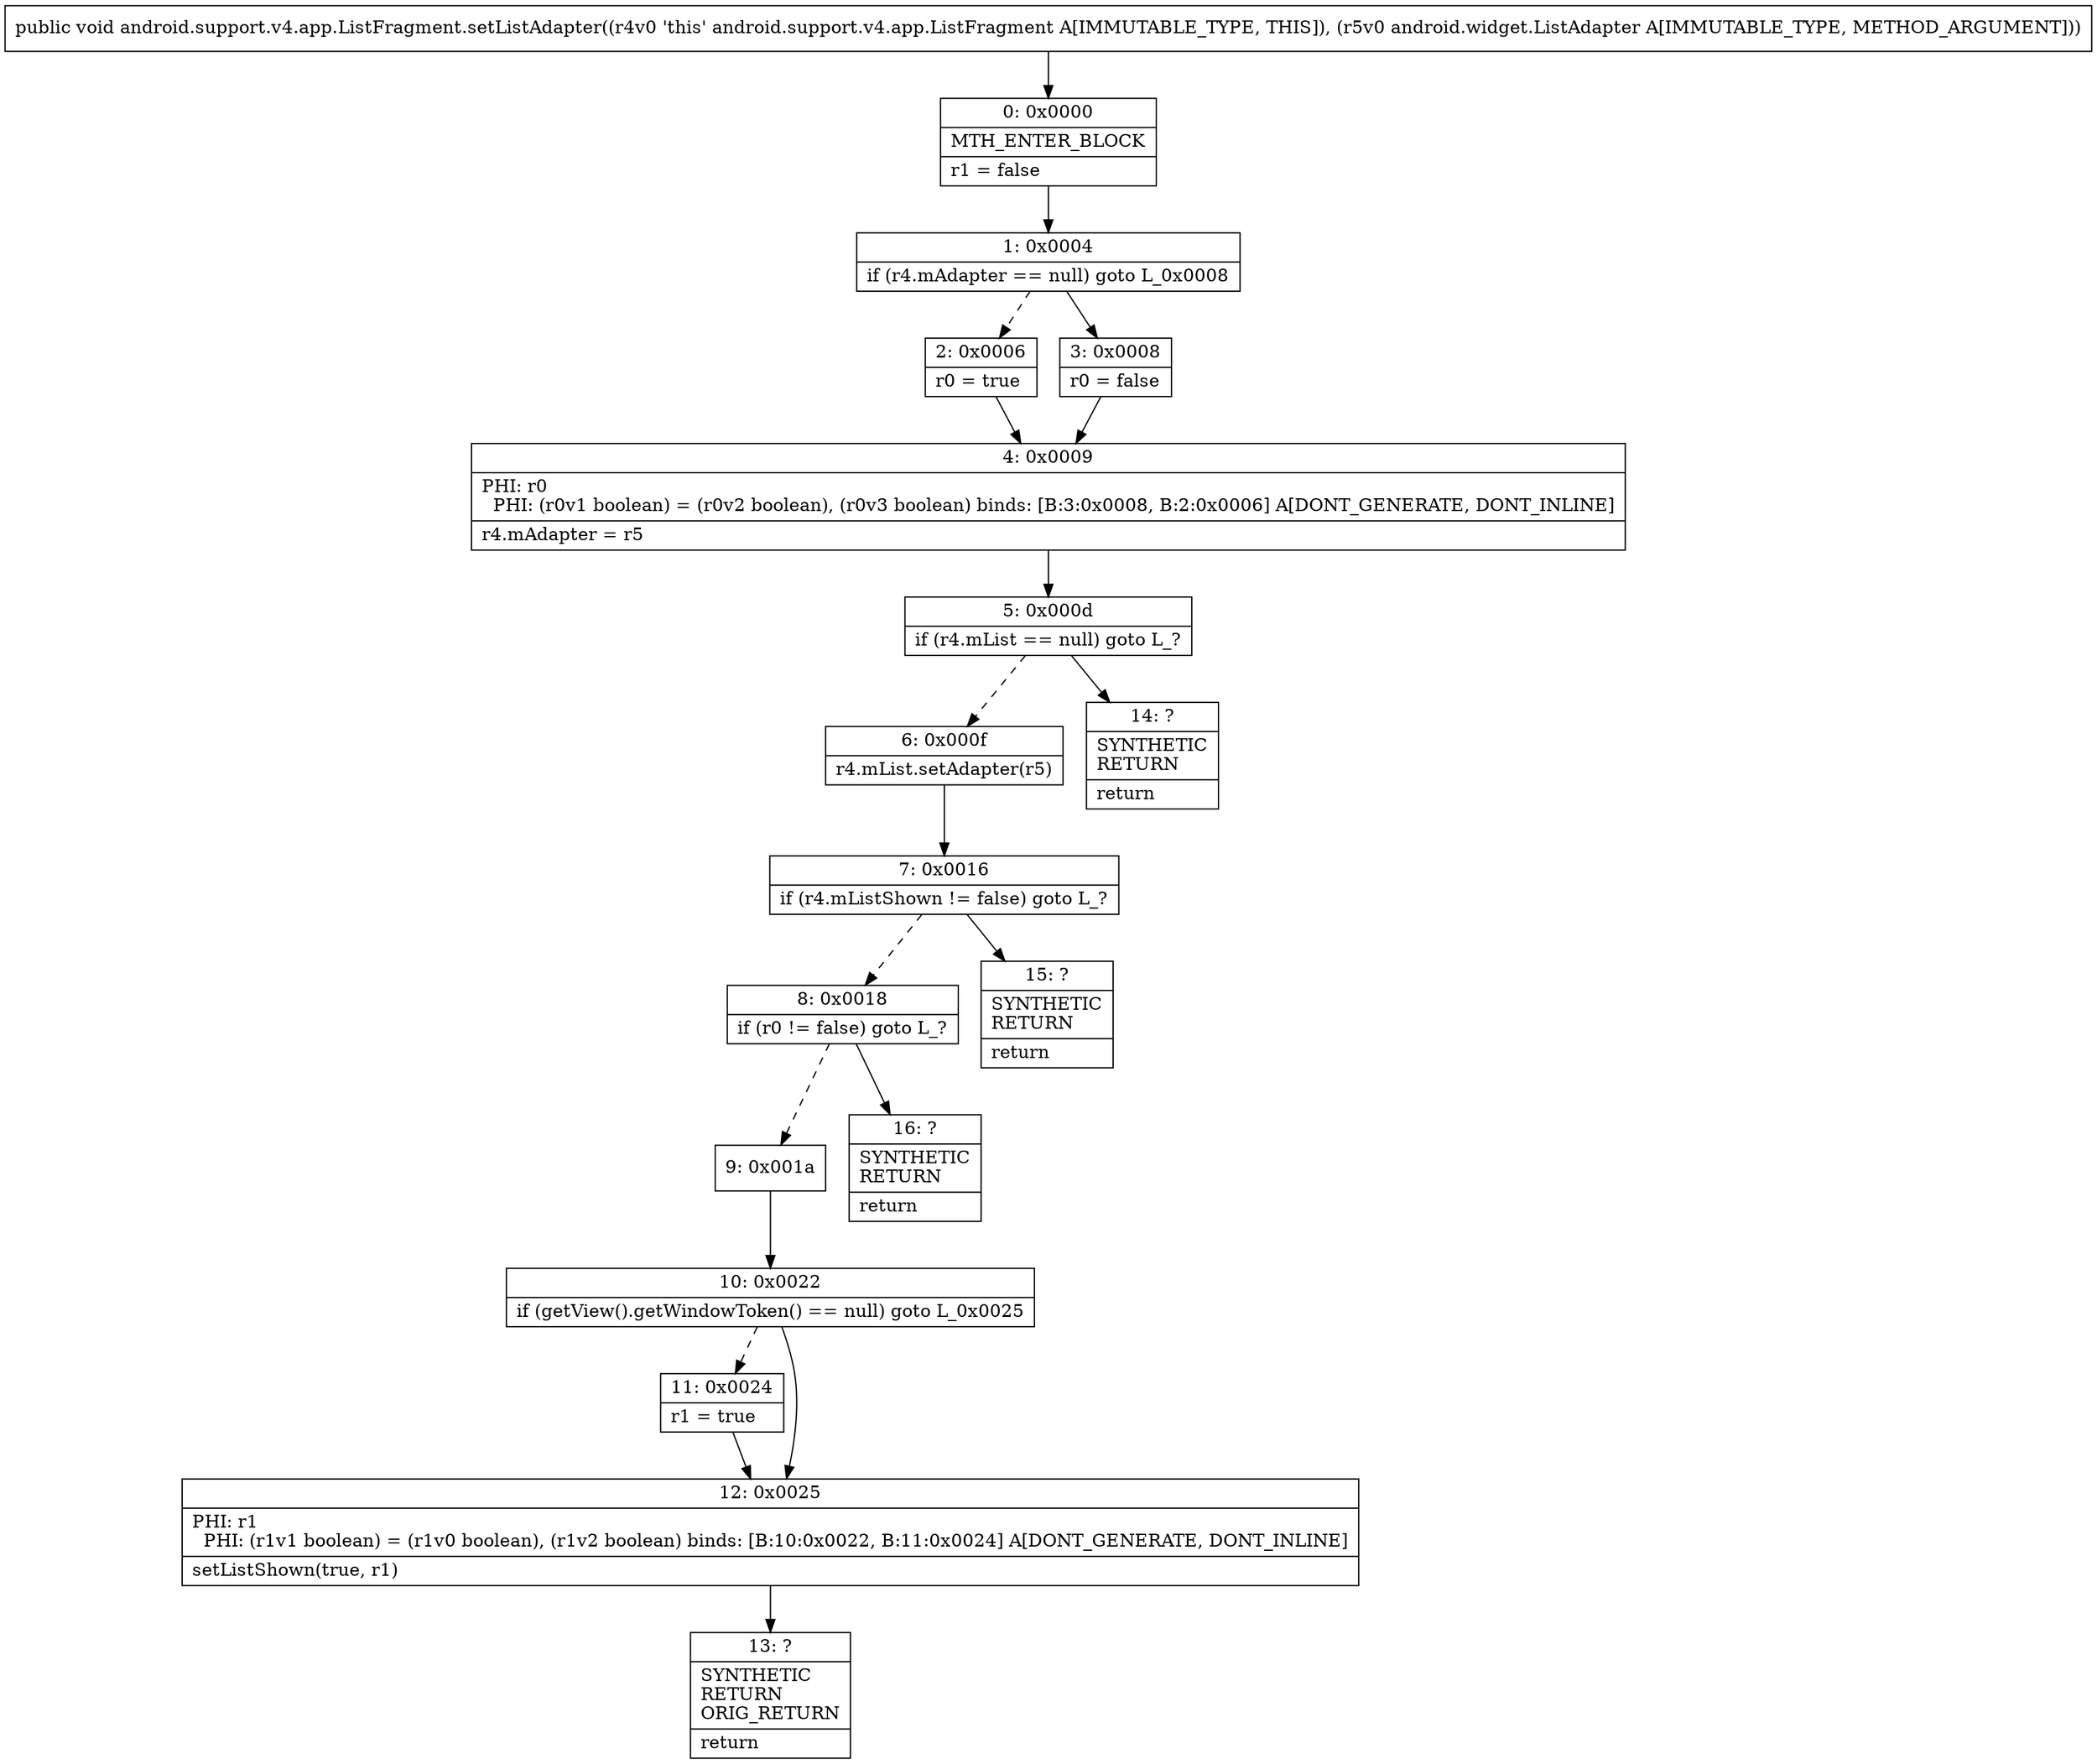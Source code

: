 digraph "CFG forandroid.support.v4.app.ListFragment.setListAdapter(Landroid\/widget\/ListAdapter;)V" {
Node_0 [shape=record,label="{0\:\ 0x0000|MTH_ENTER_BLOCK\l|r1 = false\l}"];
Node_1 [shape=record,label="{1\:\ 0x0004|if (r4.mAdapter == null) goto L_0x0008\l}"];
Node_2 [shape=record,label="{2\:\ 0x0006|r0 = true\l}"];
Node_3 [shape=record,label="{3\:\ 0x0008|r0 = false\l}"];
Node_4 [shape=record,label="{4\:\ 0x0009|PHI: r0 \l  PHI: (r0v1 boolean) = (r0v2 boolean), (r0v3 boolean) binds: [B:3:0x0008, B:2:0x0006] A[DONT_GENERATE, DONT_INLINE]\l|r4.mAdapter = r5\l}"];
Node_5 [shape=record,label="{5\:\ 0x000d|if (r4.mList == null) goto L_?\l}"];
Node_6 [shape=record,label="{6\:\ 0x000f|r4.mList.setAdapter(r5)\l}"];
Node_7 [shape=record,label="{7\:\ 0x0016|if (r4.mListShown != false) goto L_?\l}"];
Node_8 [shape=record,label="{8\:\ 0x0018|if (r0 != false) goto L_?\l}"];
Node_9 [shape=record,label="{9\:\ 0x001a}"];
Node_10 [shape=record,label="{10\:\ 0x0022|if (getView().getWindowToken() == null) goto L_0x0025\l}"];
Node_11 [shape=record,label="{11\:\ 0x0024|r1 = true\l}"];
Node_12 [shape=record,label="{12\:\ 0x0025|PHI: r1 \l  PHI: (r1v1 boolean) = (r1v0 boolean), (r1v2 boolean) binds: [B:10:0x0022, B:11:0x0024] A[DONT_GENERATE, DONT_INLINE]\l|setListShown(true, r1)\l}"];
Node_13 [shape=record,label="{13\:\ ?|SYNTHETIC\lRETURN\lORIG_RETURN\l|return\l}"];
Node_14 [shape=record,label="{14\:\ ?|SYNTHETIC\lRETURN\l|return\l}"];
Node_15 [shape=record,label="{15\:\ ?|SYNTHETIC\lRETURN\l|return\l}"];
Node_16 [shape=record,label="{16\:\ ?|SYNTHETIC\lRETURN\l|return\l}"];
MethodNode[shape=record,label="{public void android.support.v4.app.ListFragment.setListAdapter((r4v0 'this' android.support.v4.app.ListFragment A[IMMUTABLE_TYPE, THIS]), (r5v0 android.widget.ListAdapter A[IMMUTABLE_TYPE, METHOD_ARGUMENT])) }"];
MethodNode -> Node_0;
Node_0 -> Node_1;
Node_1 -> Node_2[style=dashed];
Node_1 -> Node_3;
Node_2 -> Node_4;
Node_3 -> Node_4;
Node_4 -> Node_5;
Node_5 -> Node_6[style=dashed];
Node_5 -> Node_14;
Node_6 -> Node_7;
Node_7 -> Node_8[style=dashed];
Node_7 -> Node_15;
Node_8 -> Node_9[style=dashed];
Node_8 -> Node_16;
Node_9 -> Node_10;
Node_10 -> Node_11[style=dashed];
Node_10 -> Node_12;
Node_11 -> Node_12;
Node_12 -> Node_13;
}

